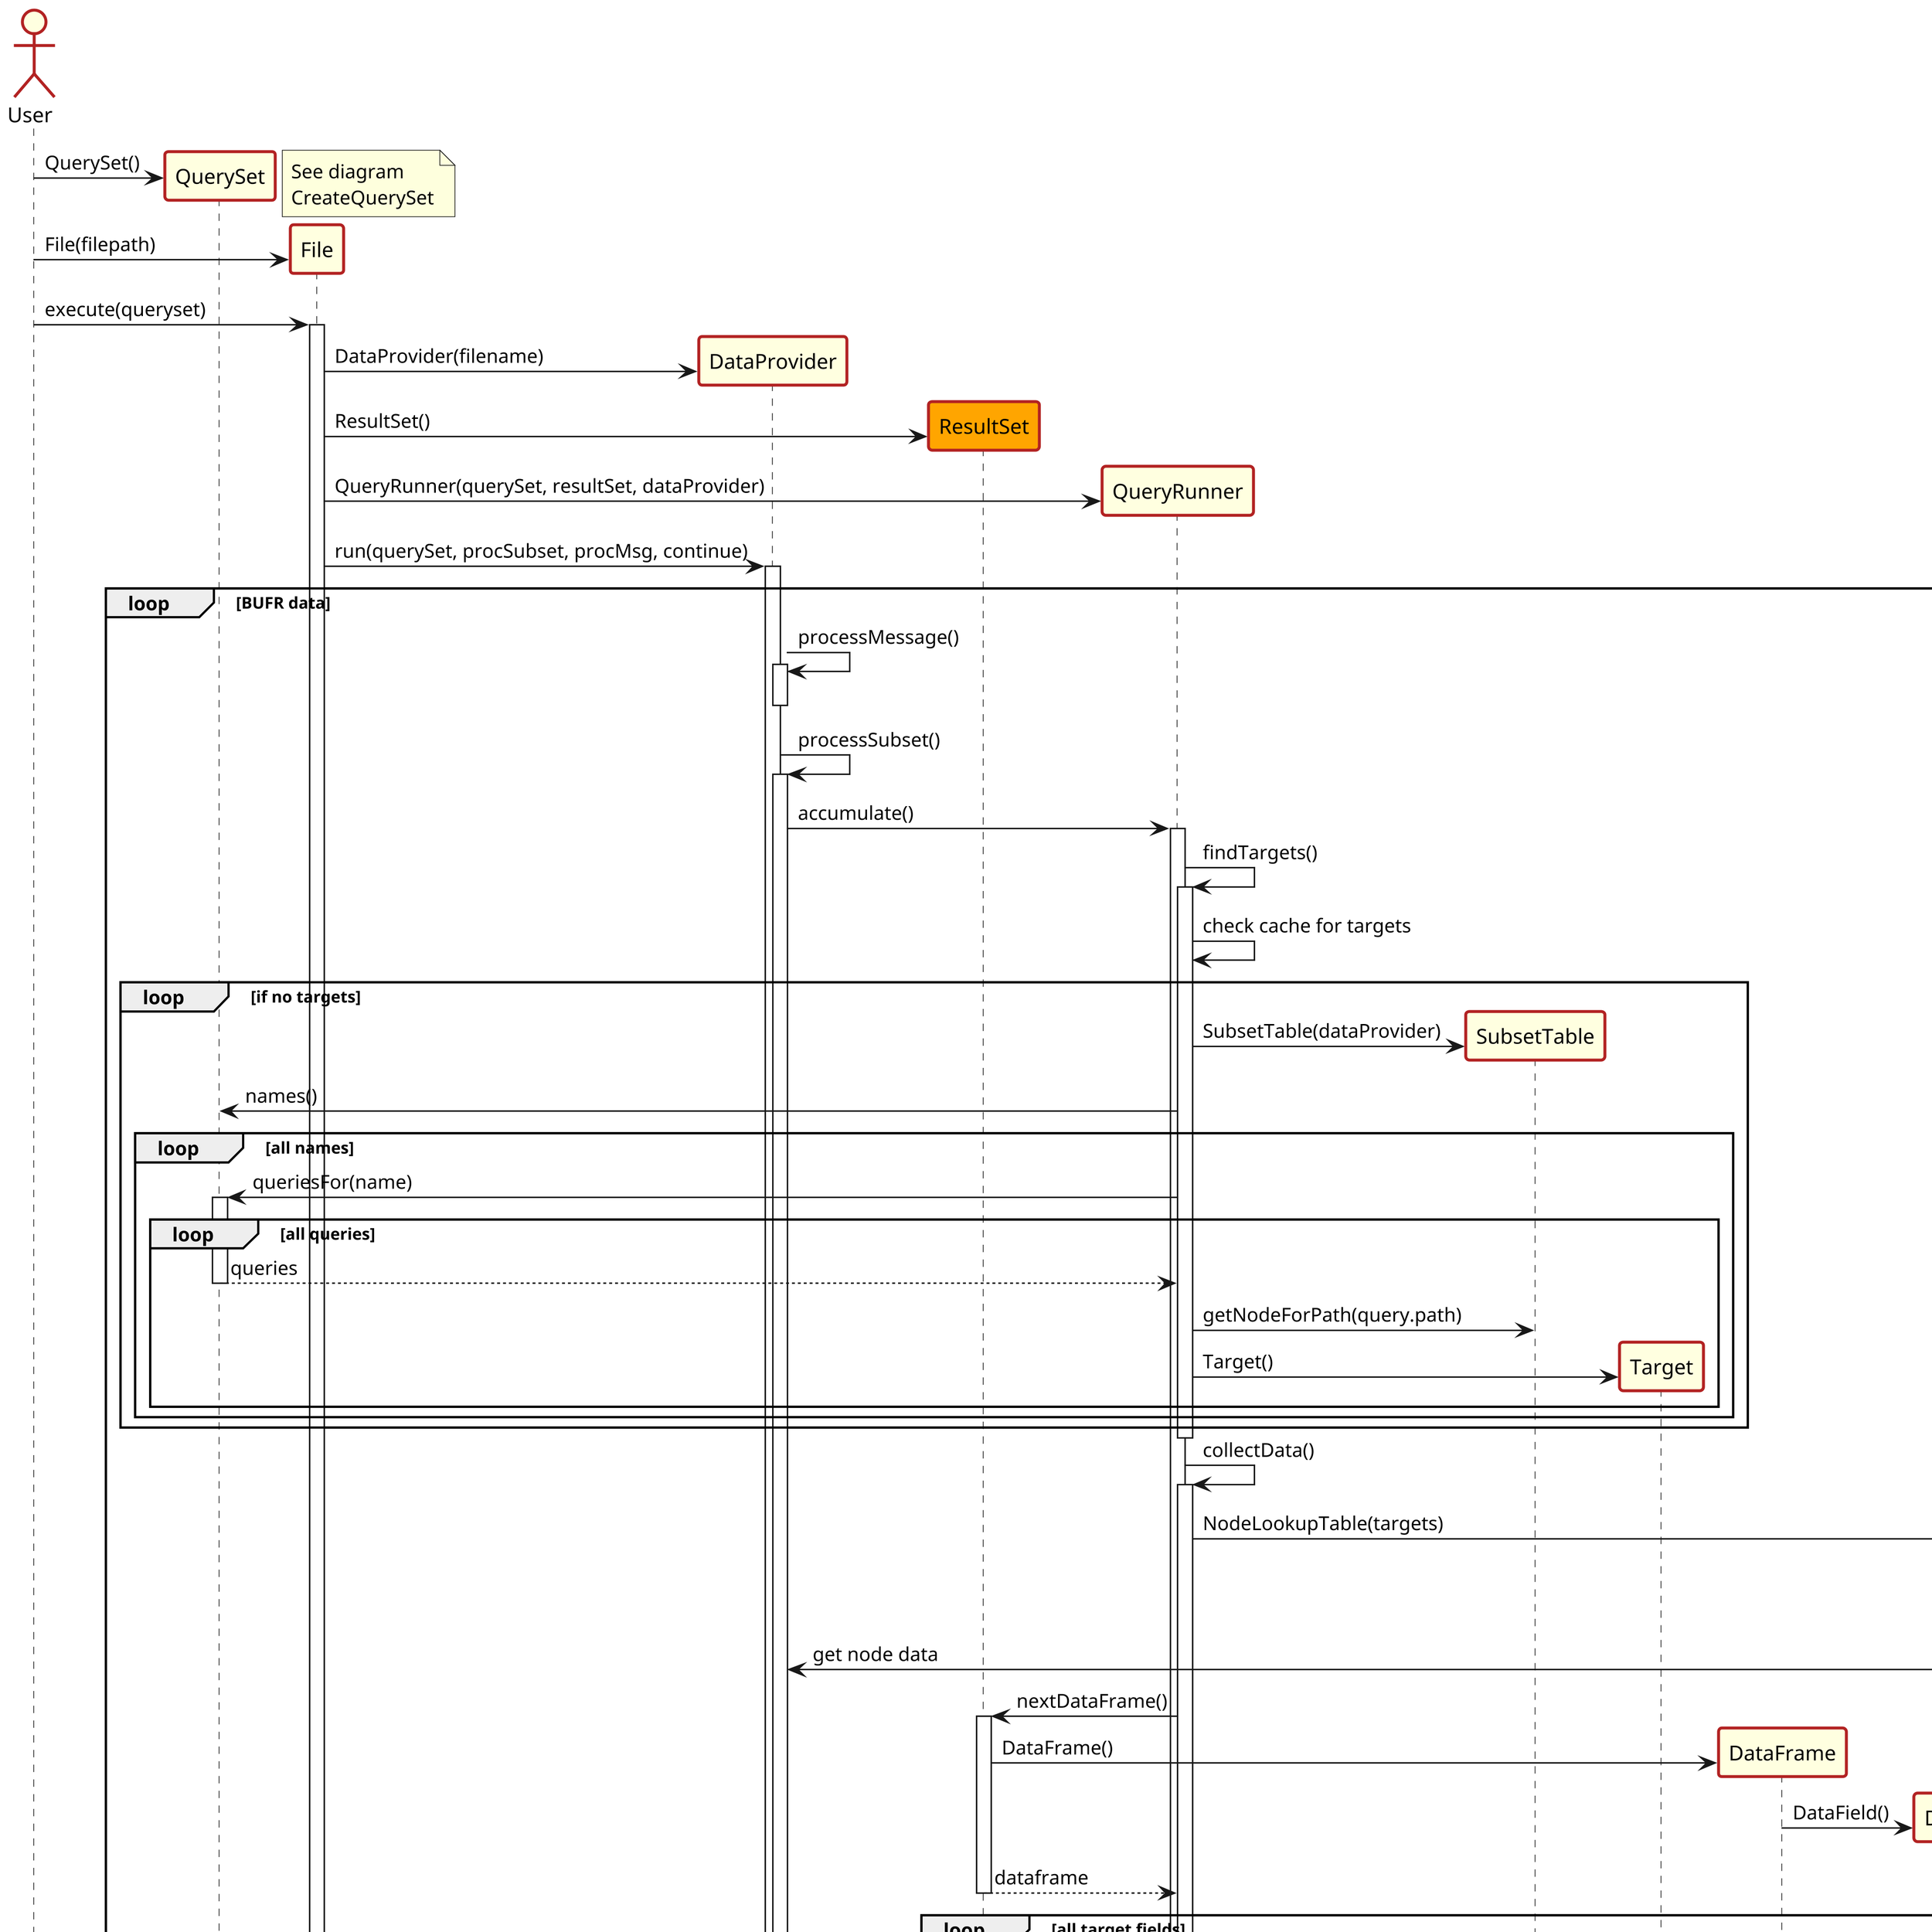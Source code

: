 @startuml
hide footbox
skinparam dpi 300
skinparam SequenceActorBorderThickness 2
skinparam SequenceActorBorderColor #firebrick
skinparam ActorBackgroundColor #lightyellow
skinparam ParticipantBackgroundColor #lightyellow
skinparam ParticipantBorderThickness 2
skinparam ParticipantBorderColor #firebrick

actor User
participant QuerySet
participant File
participant DataProvider
participant ResultSet #orange
participant QueryRunner
participant SubsetTable

participant Target
participant DataFrame
participant DataField


create QuerySet 
User -> QuerySet : QuerySet()
note right
    See diagram
    CreateQuerySet
end note

create File
User -> File : File(filepath)
User -> File : execute(queryset)

activate File


create DataProvider
File -> DataProvider : DataProvider(filename)

create ResultSet
File -> ResultSet : ResultSet()

create QueryRunner
File -> QueryRunner : QueryRunner(querySet, resultSet, dataProvider)

File -> DataProvider : run(querySet, procSubset, procMsg, continue)
activate DataProvider

loop BUFR data
    DataProvider -> DataProvider : processMessage()
    activate DataProvider
    deactivate DataProvider

    DataProvider -> DataProvider : processSubset()
        activate DataProvider

        DataProvider -> QueryRunner : accumulate()
        activate QueryRunner
            QueryRunner -> QueryRunner : findTargets()
            activate QueryRunner
                QueryRunner -> QueryRunner : check cache for targets

                loop if no targets
                    create SubsetTable
                    QueryRunner -> SubsetTable : SubsetTable(dataProvider)
                    QueryRunner -> QuerySet : names()
                    loop all names

                        QueryRunner -> QuerySet : queriesFor(name)
                        loop all queries
                            activate QuerySet
                                QuerySet --> QueryRunner : queries
                            deactivate QuerySet
                            QueryRunner -> SubsetTable : getNodeForPath(query.path)

                            create Target
                            QueryRunner -> Target : Target()
                        end loop
                    end loop
                end loop

            deactivate QueryRunner

            QueryRunner -> QueryRunner : collectData()
            activate QueryRunner
                create NodeLookupTable
                QueryRunner -> NodeLookupTable : NodeLookupTable(targets)
                activate NodeLookupTable
                    NodeLookupTable -> NodeLookupTable : makeLookupTable(targets)
                    NodeLookupTable -> DataProvider : get node data
                deactivate NodeLookupTable


                QueryRunner -> ResultSet : nextDataFrame()
                activate ResultSet
                    create DataFrame
                    ResultSet -> DataFrame : DataFrame()
                    create DataField
                    DataFrame -> DataField : DataField()
                    ResultSet --> QueryRunner : dataframe
                deactivate ResultSet

                loop all target fields
                    QueryRunner -> DataFrame : fieldAtIdx(idx)
                    activate DataFrame
                        DataFrame --> QueryRunner : datafield
                    deactivate DataFrame

                    QueryRunner -> NodeLookupTable : operator[nodeId].counts
                    QueryRunner -> DataField : set counts for path (nodeId, counts)

                    QueryRunner -> NodeLookupTable : operator[nodeId].data
                    QueryRunner -> DataField : setData(data)

                    note left
                        Copy data for node
                        from the lookup table
                    end note
                end
            deactivate QueryRunner
        deactivate QueryRunner

    deactivate DataProvider

    DataProvider -> DataProvider : continue()
    activate DataProvider
    deactivate DataProvider

deactivate DataProvider
end

deactivate DataProvider

File --> User : resultSet

deactivate File

@enduml